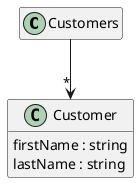 @startuml
hide <<Method>> circle
hide empty methods
hide empty fields
set namespaceSeparator none

class "Customers" {
}

class "Customer" {
  firstName : string
  lastName : string
}

"Customers" --> "*" "Customer"

@enduml